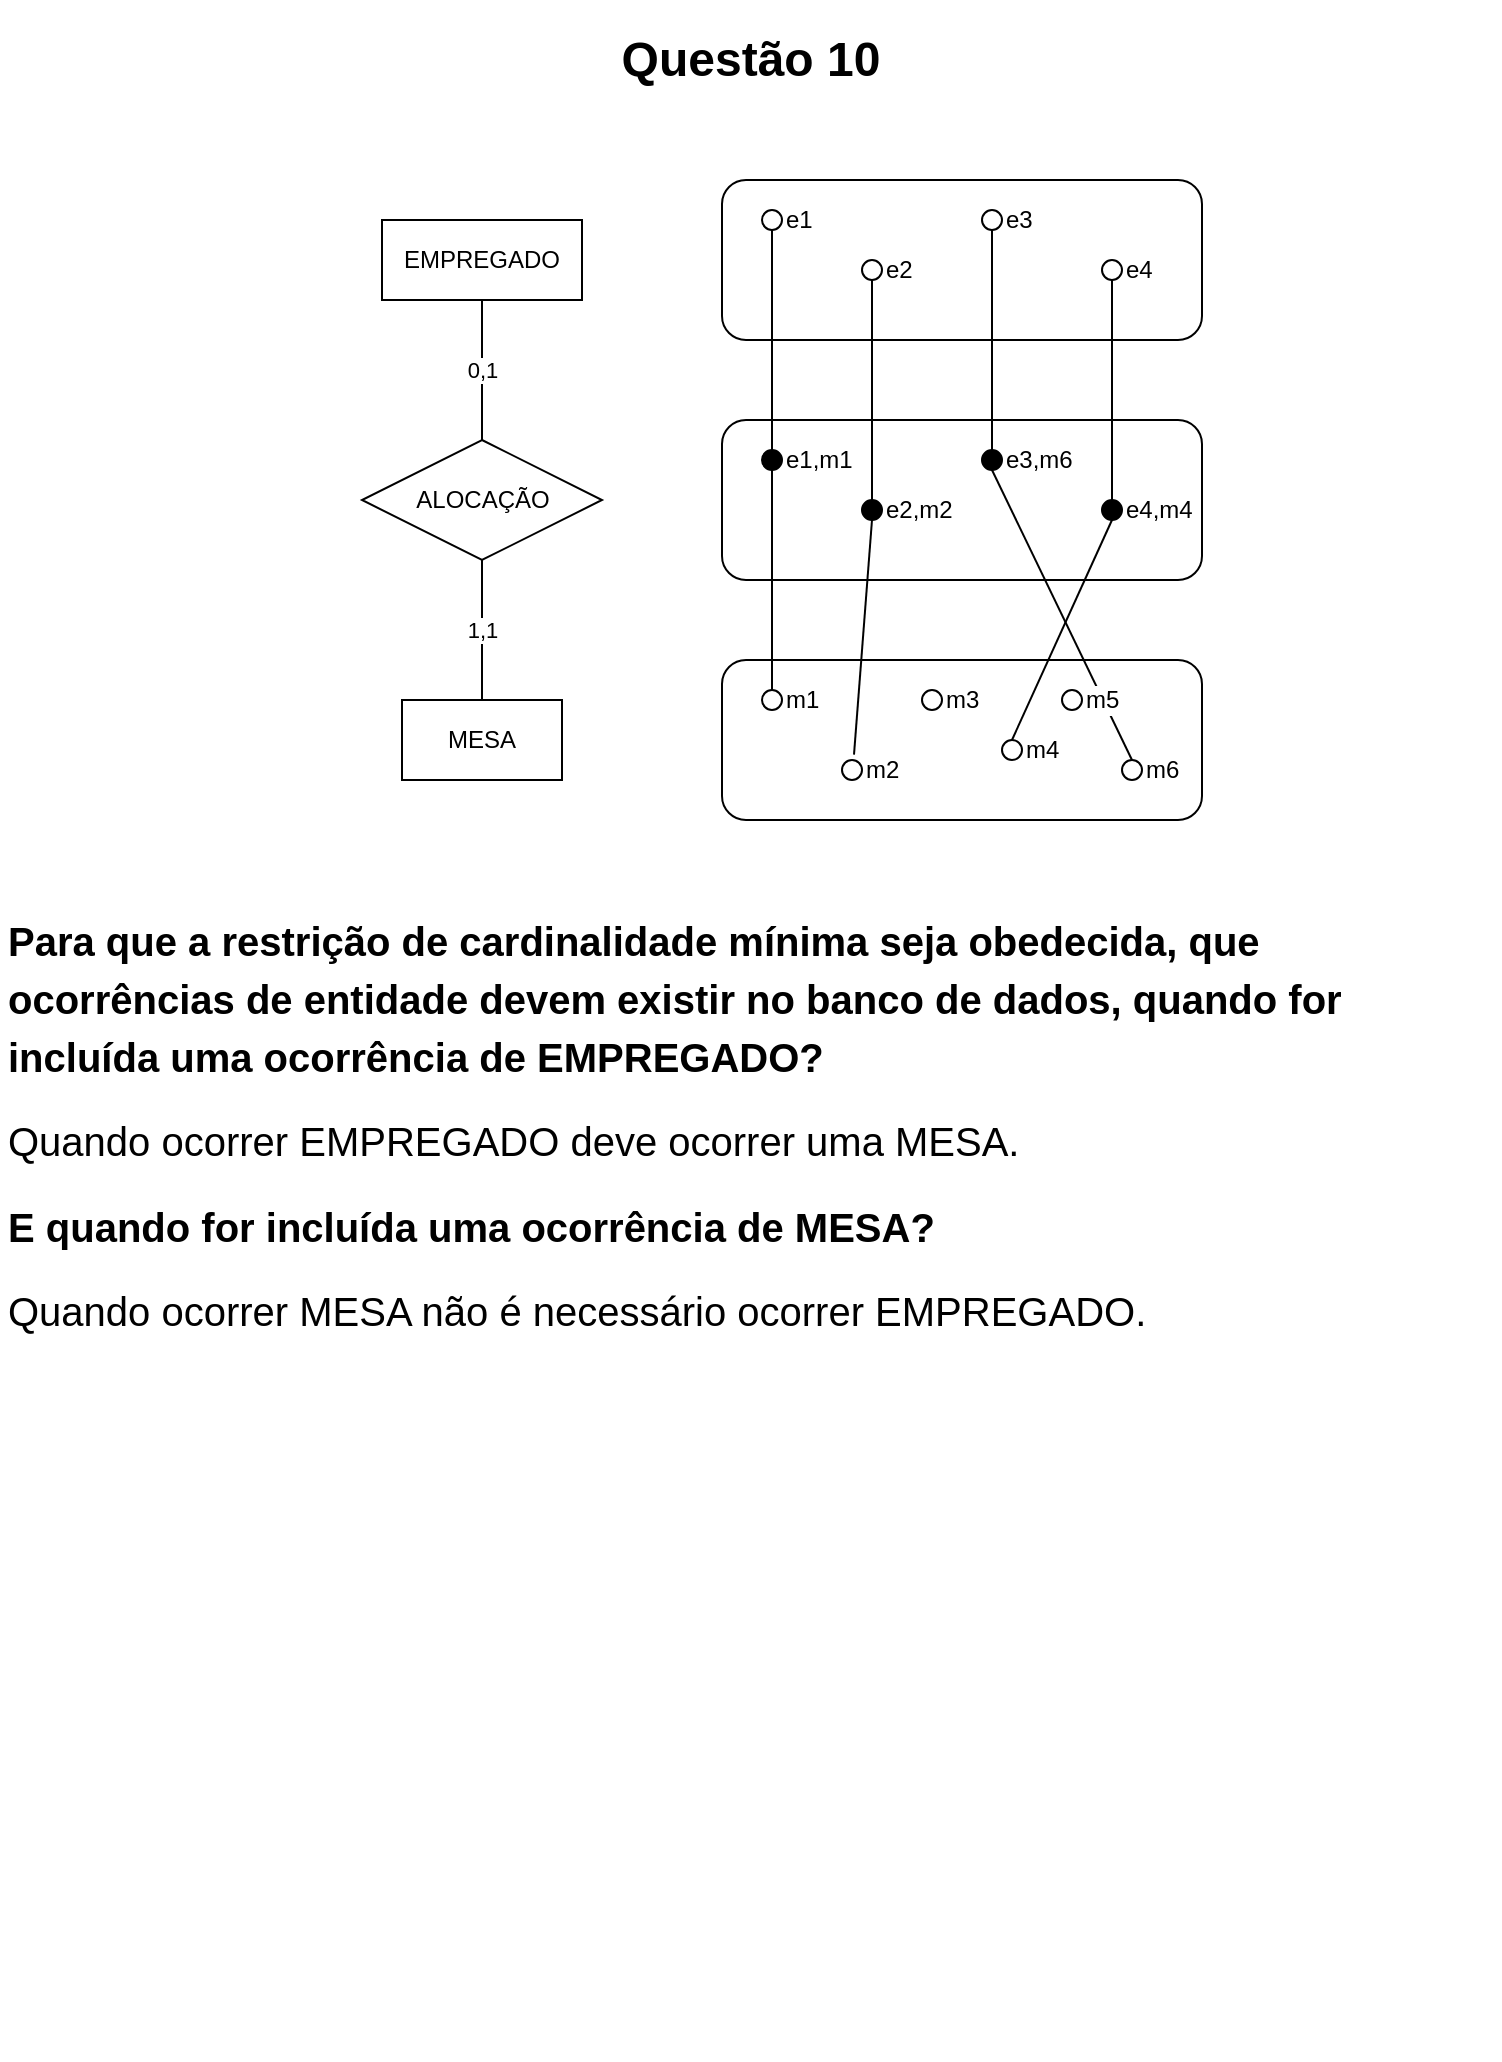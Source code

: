 <mxfile version="14.5.1" type="device"><diagram id="lpKGh_ZZmH6A0EWYgQ_b" name="Questão"><mxGraphModel dx="1113" dy="1164" grid="1" gridSize="10" guides="1" tooltips="1" connect="1" arrows="1" fold="1" page="1" pageScale="1" pageWidth="827" pageHeight="1169" math="0" shadow="0"><root><mxCell id="0"/><mxCell id="1" parent="0"/><mxCell id="K8ixmE3VCN6pQSZZg9Ir-34" value="&lt;h1&gt;Questão 10&lt;/h1&gt;" style="text;html=1;strokeColor=none;fillColor=none;spacing=5;spacingTop=-20;whiteSpace=wrap;overflow=hidden;rounded=0;align=center;verticalAlign=top;" parent="1" vertex="1"><mxGeometry x="40" y="40" width="749" height="40" as="geometry"/></mxCell><mxCell id="129" value="0,1" style="edgeStyle=none;rounded=0;orthogonalLoop=1;jettySize=auto;html=1;endArrow=none;endFill=0;" parent="1" source="122" target="125" edge="1"><mxGeometry relative="1" as="geometry"/></mxCell><mxCell id="122" value="EMPREGADO" style="whiteSpace=wrap;html=1;align=center;" parent="1" vertex="1"><mxGeometry x="230" y="140" width="100" height="40" as="geometry"/></mxCell><mxCell id="130" value="1,1" style="edgeStyle=none;rounded=0;orthogonalLoop=1;jettySize=auto;html=1;endArrow=none;endFill=0;" parent="1" source="124" target="125" edge="1"><mxGeometry relative="1" as="geometry"/></mxCell><mxCell id="124" value="MESA" style="whiteSpace=wrap;html=1;align=center;" parent="1" vertex="1"><mxGeometry x="240" y="380" width="80" height="40" as="geometry"/></mxCell><mxCell id="125" value="ALOCAÇÃO" style="shape=rhombus;html=1;dashed=0;whitespace=wrap;perimeter=rhombusPerimeter;" parent="1" vertex="1"><mxGeometry x="220" y="250" width="120" height="60" as="geometry"/></mxCell><mxCell id="134" value="&lt;h1 style=&quot;text-align: left&quot;&gt;&lt;span style=&quot;left: 232.963px ; top: 693.261px ; font-size: 20px ; font-family: sans-serif ; transform: scalex(0.935)&quot; dir=&quot;ltr&quot;&gt;Para que a restrição de cardi&lt;/span&gt;&lt;span style=&quot;left: 113.983px ; top: 719.721px ; font-size: 20px ; font-family: sans-serif ; transform: scalex(0.968)&quot; dir=&quot;ltr&quot;&gt;nalidade mínima seja obedecida, que ocorrências de entidade devem existir &lt;/span&gt;&lt;span style=&quot;left: 113.983px ; top: 746.161px ; font-size: 20px ; font-family: sans-serif ; transform: scalex(0.972)&quot; dir=&quot;ltr&quot;&gt;no banco de dados, quando for incluída uma ocorrência de &lt;/span&gt;&lt;span style=&quot;left: 626.983px ; top: 746.161px ; font-size: 20px ; font-family: sans-serif ; transform: scalex(0.871)&quot; dir=&quot;ltr&quot;&gt;EMPREGADO&lt;/span&gt;&lt;span style=&quot;left: 740.263px ; top: 746.161px ; font-size: 20px ; font-family: sans-serif ; transform: scalex(0.88)&quot; dir=&quot;ltr&quot;&gt;?&lt;/span&gt;&lt;/h1&gt;&lt;p style=&quot;text-align: left&quot;&gt;&lt;font face=&quot;sans-serif&quot;&gt;&lt;span style=&quot;font-size: 20px&quot;&gt;Quando ocorrer EMPREGADO deve ocorrer uma MESA.&lt;/span&gt;&lt;/font&gt;&lt;span style=&quot;font-size: 20px ; font-family: sans-serif&quot;&gt;&amp;nbsp;&lt;/span&gt;&lt;/p&gt;&lt;h1 style=&quot;text-align: left&quot;&gt;&lt;span style=&quot;left: 740.263px ; top: 746.161px ; font-size: 20px ; font-family: sans-serif ; transform: scalex(0.88)&quot; dir=&quot;ltr&quot;&gt;E &lt;/span&gt;&lt;span style=&quot;left: 113.983px ; top: 772.621px ; font-size: 20px ; font-family: sans-serif ; transform: scalex(0.97)&quot; dir=&quot;ltr&quot;&gt;quando for incluída uma ocorrência de &lt;/span&gt;&lt;span style=&quot;left: 450.303px ; top: 772.621px ; font-size: 20px ; font-family: sans-serif ; transform: scalex(0.886)&quot; dir=&quot;ltr&quot;&gt;MESA&lt;/span&gt;&lt;span style=&quot;left: 500.483px ; top: 772.621px ; font-size: 20px ; font-family: sans-serif&quot; dir=&quot;ltr&quot;&gt;?&lt;/span&gt;&lt;br&gt;&lt;/h1&gt;&lt;div style=&quot;text-align: left&quot;&gt;&lt;span style=&quot;font-family: sans-serif ; font-size: 20px&quot;&gt;Quando ocorrer MESA não é necessário ocorrer EMPREGADO.&amp;nbsp;&lt;/span&gt;&lt;br&gt;&lt;/div&gt;" style="text;html=1;strokeColor=none;fillColor=none;spacing=5;spacingTop=-20;whiteSpace=wrap;overflow=hidden;rounded=0;align=center;verticalAlign=top;" parent="1" vertex="1"><mxGeometry x="39" y="480" width="749" height="580" as="geometry"/></mxCell><mxCell id="159" value="" style="group" parent="1" vertex="1" connectable="0"><mxGeometry x="400" y="120" width="240" height="80" as="geometry"/></mxCell><mxCell id="149" value="" style="rounded=1;whiteSpace=wrap;html=1;" parent="159" vertex="1"><mxGeometry width="240" height="80" as="geometry"/></mxCell><mxCell id="150" value="e1" style="ellipse;whiteSpace=wrap;html=1;aspect=fixed;labelPosition=right;verticalLabelPosition=middle;align=left;verticalAlign=middle;" parent="159" vertex="1"><mxGeometry x="20" y="15" width="10" height="10" as="geometry"/></mxCell><mxCell id="155" value="e2" style="ellipse;whiteSpace=wrap;html=1;aspect=fixed;labelPosition=right;verticalLabelPosition=middle;align=left;verticalAlign=middle;" parent="159" vertex="1"><mxGeometry x="70" y="40" width="10" height="10" as="geometry"/></mxCell><mxCell id="156" value="e3" style="ellipse;whiteSpace=wrap;html=1;aspect=fixed;labelPosition=right;verticalLabelPosition=middle;align=left;verticalAlign=middle;" parent="159" vertex="1"><mxGeometry x="130" y="15" width="10" height="10" as="geometry"/></mxCell><mxCell id="157" value="e4" style="ellipse;whiteSpace=wrap;html=1;aspect=fixed;labelPosition=right;verticalLabelPosition=middle;align=left;verticalAlign=middle;" parent="159" vertex="1"><mxGeometry x="190" y="40" width="10" height="10" as="geometry"/></mxCell><mxCell id="160" value="e1,m1" style="group" parent="1" vertex="1" connectable="0"><mxGeometry x="400" y="240" width="240" height="80" as="geometry"/></mxCell><mxCell id="161" value="" style="rounded=1;whiteSpace=wrap;html=1;" parent="160" vertex="1"><mxGeometry width="240" height="80" as="geometry"/></mxCell><mxCell id="162" value="e1,m1" style="ellipse;whiteSpace=wrap;html=1;aspect=fixed;labelPosition=right;verticalLabelPosition=middle;align=left;verticalAlign=middle;labelBackgroundColor=none;fillColor=#000000;" parent="160" vertex="1"><mxGeometry x="20" y="15" width="10" height="10" as="geometry"/></mxCell><mxCell id="163" value="e2,m2" style="ellipse;whiteSpace=wrap;html=1;aspect=fixed;labelPosition=right;verticalLabelPosition=middle;align=left;verticalAlign=middle;labelBackgroundColor=none;fillColor=#000000;" parent="160" vertex="1"><mxGeometry x="70" y="40" width="10" height="10" as="geometry"/></mxCell><mxCell id="164" value="e3,m6" style="ellipse;whiteSpace=wrap;html=1;aspect=fixed;labelPosition=right;verticalLabelPosition=middle;align=left;verticalAlign=middle;labelBackgroundColor=none;fillColor=#000000;" parent="160" vertex="1"><mxGeometry x="130" y="15" width="10" height="10" as="geometry"/></mxCell><mxCell id="165" value="e4,m4" style="ellipse;whiteSpace=wrap;html=1;aspect=fixed;labelPosition=right;verticalLabelPosition=middle;align=left;verticalAlign=middle;labelBackgroundColor=none;fillColor=#000000;" parent="160" vertex="1"><mxGeometry x="190" y="40" width="10" height="10" as="geometry"/></mxCell><mxCell id="166" value="" style="group" parent="1" vertex="1" connectable="0"><mxGeometry x="400" y="360" width="240" height="80" as="geometry"/></mxCell><mxCell id="167" value="" style="rounded=1;whiteSpace=wrap;html=1;" parent="166" vertex="1"><mxGeometry width="240" height="80" as="geometry"/></mxCell><mxCell id="168" value="m1" style="ellipse;whiteSpace=wrap;html=1;aspect=fixed;labelPosition=right;verticalLabelPosition=middle;align=left;verticalAlign=middle;" parent="166" vertex="1"><mxGeometry x="20" y="15" width="10" height="10" as="geometry"/></mxCell><mxCell id="169" value="m2" style="ellipse;whiteSpace=wrap;html=1;aspect=fixed;labelPosition=right;verticalLabelPosition=middle;align=left;verticalAlign=middle;" parent="166" vertex="1"><mxGeometry x="60" y="50" width="10" height="10" as="geometry"/></mxCell><mxCell id="170" value="m3" style="ellipse;whiteSpace=wrap;html=1;aspect=fixed;labelPosition=right;verticalLabelPosition=middle;align=left;verticalAlign=middle;" parent="166" vertex="1"><mxGeometry x="100" y="15" width="10" height="10" as="geometry"/></mxCell><mxCell id="171" value="m4" style="ellipse;whiteSpace=wrap;html=1;aspect=fixed;labelPosition=right;verticalLabelPosition=middle;align=left;verticalAlign=middle;" parent="166" vertex="1"><mxGeometry x="140" y="40" width="10" height="10" as="geometry"/></mxCell><mxCell id="178" value="m6" style="ellipse;whiteSpace=wrap;html=1;aspect=fixed;labelPosition=right;verticalLabelPosition=middle;align=left;verticalAlign=middle;" parent="166" vertex="1"><mxGeometry x="200" y="50" width="10" height="10" as="geometry"/></mxCell><mxCell id="172" style="edgeStyle=none;rounded=0;orthogonalLoop=1;jettySize=auto;html=1;endArrow=none;endFill=0;" parent="1" source="150" target="162" edge="1"><mxGeometry relative="1" as="geometry"/></mxCell><mxCell id="174" style="edgeStyle=none;rounded=0;orthogonalLoop=1;jettySize=auto;html=1;exitX=0.5;exitY=1;exitDx=0;exitDy=0;entryX=0.5;entryY=0;entryDx=0;entryDy=0;endArrow=none;endFill=0;" parent="1" source="155" target="163" edge="1"><mxGeometry relative="1" as="geometry"/></mxCell><mxCell id="175" style="edgeStyle=none;rounded=0;orthogonalLoop=1;jettySize=auto;html=1;exitX=0.5;exitY=0;exitDx=0;exitDy=0;entryX=0.5;entryY=1;entryDx=0;entryDy=0;endArrow=none;endFill=0;" parent="1" source="164" target="156" edge="1"><mxGeometry relative="1" as="geometry"/></mxCell><mxCell id="176" style="edgeStyle=none;rounded=0;orthogonalLoop=1;jettySize=auto;html=1;exitX=0.5;exitY=1;exitDx=0;exitDy=0;entryX=0.5;entryY=0;entryDx=0;entryDy=0;endArrow=none;endFill=0;" parent="1" source="157" target="165" edge="1"><mxGeometry relative="1" as="geometry"/></mxCell><mxCell id="179" style="edgeStyle=none;rounded=0;orthogonalLoop=1;jettySize=auto;html=1;exitX=0.5;exitY=1;exitDx=0;exitDy=0;entryX=0.5;entryY=0;entryDx=0;entryDy=0;endArrow=none;endFill=0;" parent="1" source="164" target="178" edge="1"><mxGeometry relative="1" as="geometry"/></mxCell><mxCell id="180" value="m5" style="ellipse;whiteSpace=wrap;html=1;aspect=fixed;labelPosition=right;verticalLabelPosition=middle;align=left;verticalAlign=middle;labelBackgroundColor=#ffffff;" parent="1" vertex="1"><mxGeometry x="570" y="375" width="10" height="10" as="geometry"/></mxCell><mxCell id="181" style="edgeStyle=none;rounded=0;orthogonalLoop=1;jettySize=auto;html=1;exitX=0.5;exitY=1;exitDx=0;exitDy=0;entryX=0.6;entryY=-0.267;entryDx=0;entryDy=0;endArrow=none;endFill=0;entryPerimeter=0;" parent="1" source="163" target="169" edge="1"><mxGeometry relative="1" as="geometry"/></mxCell><mxCell id="182" style="edgeStyle=none;rounded=0;orthogonalLoop=1;jettySize=auto;html=1;exitX=0.5;exitY=1;exitDx=0;exitDy=0;endArrow=none;endFill=0;" parent="1" source="162" target="168" edge="1"><mxGeometry relative="1" as="geometry"/></mxCell><mxCell id="183" style="edgeStyle=none;rounded=0;orthogonalLoop=1;jettySize=auto;html=1;exitX=0.5;exitY=1;exitDx=0;exitDy=0;entryX=0.5;entryY=0;entryDx=0;entryDy=0;endArrow=none;endFill=0;" parent="1" source="165" target="171" edge="1"><mxGeometry relative="1" as="geometry"/></mxCell></root></mxGraphModel></diagram></mxfile>